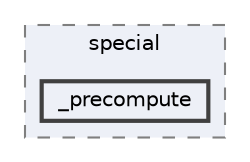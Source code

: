 digraph "/home/jam/Research/IRES-2025/dev/src/llm-scripts/testing/hypothesis-testing/hyp-env/lib/python3.12/site-packages/scipy/special/_precompute"
{
 // LATEX_PDF_SIZE
  bgcolor="transparent";
  edge [fontname=Helvetica,fontsize=10,labelfontname=Helvetica,labelfontsize=10];
  node [fontname=Helvetica,fontsize=10,shape=box,height=0.2,width=0.4];
  compound=true
  subgraph clusterdir_78062144fa841e7847111d17aa22b80e {
    graph [ bgcolor="#edf0f7", pencolor="grey50", label="special", fontname=Helvetica,fontsize=10 style="filled,dashed", URL="dir_78062144fa841e7847111d17aa22b80e.html",tooltip=""]
  dir_2375d5dc8c06687f0cc4e7f9d7e101dc [label="_precompute", fillcolor="#edf0f7", color="grey25", style="filled,bold", URL="dir_2375d5dc8c06687f0cc4e7f9d7e101dc.html",tooltip=""];
  }
}
